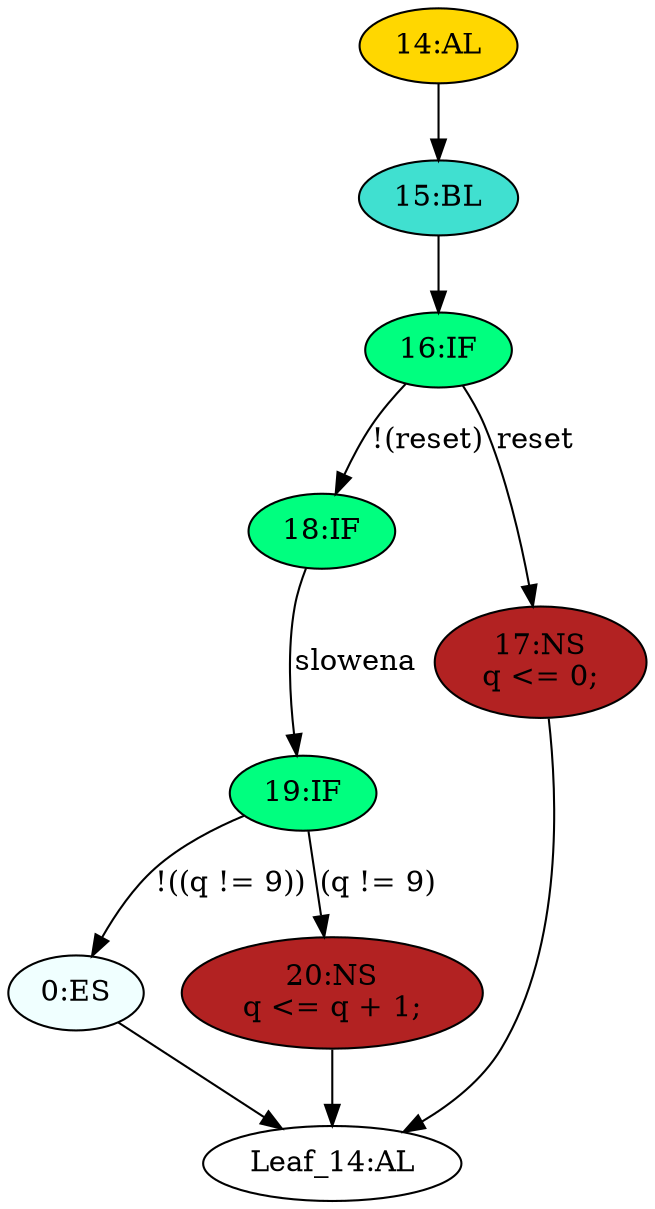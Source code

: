 strict digraph "" {
	node [label="\N"];
	"16:IF"	[ast="<pyverilog.vparser.ast.IfStatement object at 0x7f2ba2d6c350>",
		fillcolor=springgreen,
		label="16:IF",
		statements="[]",
		style=filled,
		typ=IfStatement];
	"18:IF"	[ast="<pyverilog.vparser.ast.IfStatement object at 0x7f2ba2d6c490>",
		fillcolor=springgreen,
		label="18:IF",
		statements="[]",
		style=filled,
		typ=IfStatement];
	"16:IF" -> "18:IF"	[cond="['reset']",
		label="!(reset)",
		lineno=16];
	"17:NS"	[ast="<pyverilog.vparser.ast.NonblockingSubstitution object at 0x7f2ba2d6c950>",
		fillcolor=firebrick,
		label="17:NS
q <= 0;",
		statements="[<pyverilog.vparser.ast.NonblockingSubstitution object at 0x7f2ba2d6c950>]",
		style=filled,
		typ=NonblockingSubstitution];
	"16:IF" -> "17:NS"	[cond="['reset']",
		label=reset,
		lineno=16];
	"0:ES"	[ast="<pyverilog.vparser.ast.EventStatement object at 0x7f2ba2d6c550>",
		fillcolor=azure,
		label="0:ES",
		statements="[]",
		style=filled,
		typ=EventStatement];
	"Leaf_14:AL"	[def_var="['q']",
		label="Leaf_14:AL"];
	"0:ES" -> "Leaf_14:AL"	[cond="[]",
		lineno=None];
	"15:BL"	[ast="<pyverilog.vparser.ast.Block object at 0x7f2ba2d6cb10>",
		fillcolor=turquoise,
		label="15:BL",
		statements="[]",
		style=filled,
		typ=Block];
	"15:BL" -> "16:IF"	[cond="[]",
		lineno=None];
	"19:IF"	[ast="<pyverilog.vparser.ast.IfStatement object at 0x7f2ba2d6c510>",
		fillcolor=springgreen,
		label="19:IF",
		statements="[]",
		style=filled,
		typ=IfStatement];
	"18:IF" -> "19:IF"	[cond="['slowena']",
		label=slowena,
		lineno=18];
	"19:IF" -> "0:ES"	[cond="['q']",
		label="!((q != 9))",
		lineno=19];
	"20:NS"	[ast="<pyverilog.vparser.ast.NonblockingSubstitution object at 0x7f2ba2d6c650>",
		fillcolor=firebrick,
		label="20:NS
q <= q + 1;",
		statements="[<pyverilog.vparser.ast.NonblockingSubstitution object at 0x7f2ba2d6c650>]",
		style=filled,
		typ=NonblockingSubstitution];
	"19:IF" -> "20:NS"	[cond="['q']",
		label="(q != 9)",
		lineno=19];
	"14:AL"	[ast="<pyverilog.vparser.ast.Always object at 0x7f2ba2d6cb50>",
		clk_sens=True,
		fillcolor=gold,
		label="14:AL",
		sens="['clk']",
		statements="[]",
		style=filled,
		typ=Always,
		use_var="['q', 'reset', 'slowena']"];
	"14:AL" -> "15:BL"	[cond="[]",
		lineno=None];
	"17:NS" -> "Leaf_14:AL"	[cond="[]",
		lineno=None];
	"20:NS" -> "Leaf_14:AL"	[cond="[]",
		lineno=None];
}
